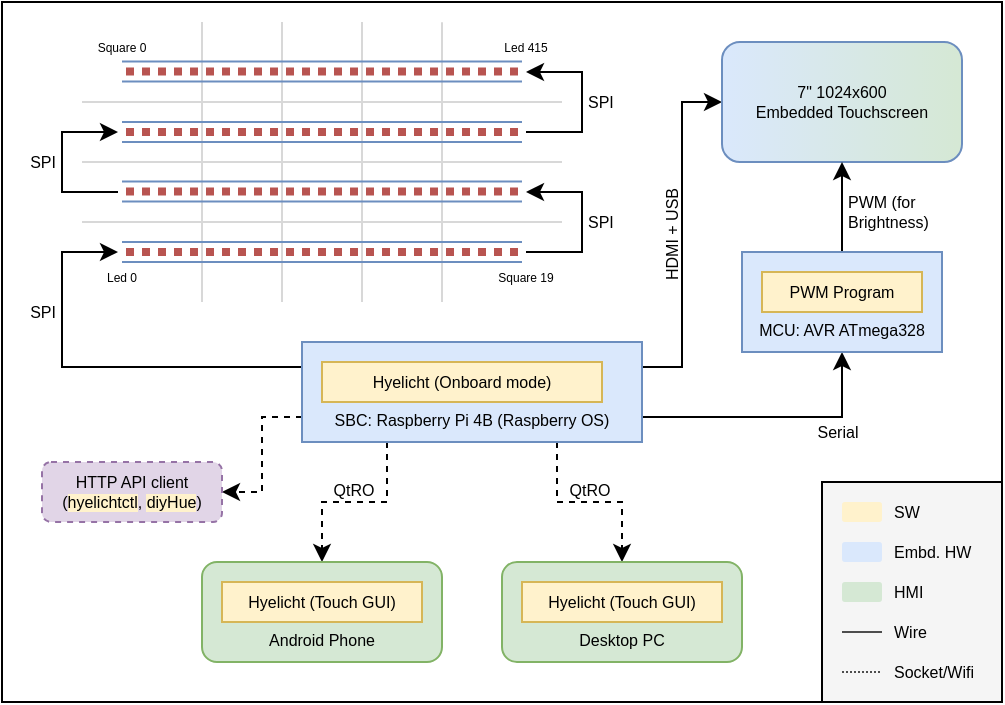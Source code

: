 <mxfile version="16.1.2" type="device"><diagram id="LyWxKvuzPfpBb8tOS2mi" name="Page-1"><mxGraphModel dx="813" dy="440" grid="1" gridSize="10" guides="0" tooltips="1" connect="1" arrows="1" fold="1" page="1" pageScale="1" pageWidth="850" pageHeight="1100" math="0" shadow="0"><root><mxCell id="0"/><mxCell id="1" parent="0"/><mxCell id="tl3am-loVN9S4Spu7k5s-143" value="" style="rounded=0;whiteSpace=wrap;html=1;fontSize=8;movable=1;resizable=1;rotatable=1;deletable=1;editable=1;connectable=1;" parent="1" vertex="1"><mxGeometry x="50" y="150" width="500" height="350" as="geometry"/></mxCell><mxCell id="tl3am-loVN9S4Spu7k5s-65" value="" style="endArrow=none;html=1;rounded=0;strokeColor=#D8D8D8;strokeWidth=1;" parent="1" edge="1"><mxGeometry width="50" height="50" relative="1" as="geometry"><mxPoint x="90" y="200" as="sourcePoint"/><mxPoint x="330" y="200" as="targetPoint"/></mxGeometry></mxCell><mxCell id="tl3am-loVN9S4Spu7k5s-67" value="" style="endArrow=none;html=1;rounded=0;strokeColor=#D8D8D8;strokeWidth=1;" parent="1" edge="1"><mxGeometry width="50" height="50" relative="1" as="geometry"><mxPoint x="90" y="260" as="sourcePoint"/><mxPoint x="330" y="260" as="targetPoint"/></mxGeometry></mxCell><mxCell id="tl3am-loVN9S4Spu7k5s-66" value="" style="endArrow=none;html=1;rounded=0;strokeColor=#D8D8D8;strokeWidth=1;" parent="1" edge="1"><mxGeometry width="50" height="50" relative="1" as="geometry"><mxPoint x="90" y="230" as="sourcePoint"/><mxPoint x="330" y="230" as="targetPoint"/></mxGeometry></mxCell><mxCell id="tl3am-loVN9S4Spu7k5s-68" value="" style="endArrow=none;html=1;rounded=0;strokeColor=#D8D8D8;strokeWidth=1;" parent="1" edge="1"><mxGeometry width="50" height="50" relative="1" as="geometry"><mxPoint x="150" y="300" as="sourcePoint"/><mxPoint x="150" y="160" as="targetPoint"/></mxGeometry></mxCell><mxCell id="tl3am-loVN9S4Spu7k5s-69" value="" style="endArrow=none;html=1;rounded=0;strokeColor=#D8D8D8;strokeWidth=1;" parent="1" edge="1"><mxGeometry width="50" height="50" relative="1" as="geometry"><mxPoint x="190" y="300" as="sourcePoint"/><mxPoint x="190" y="160" as="targetPoint"/></mxGeometry></mxCell><mxCell id="tl3am-loVN9S4Spu7k5s-70" value="" style="endArrow=none;html=1;rounded=0;strokeColor=#D8D8D8;strokeWidth=1;" parent="1" edge="1"><mxGeometry width="50" height="50" relative="1" as="geometry"><mxPoint x="230" y="300" as="sourcePoint"/><mxPoint x="230" y="160" as="targetPoint"/></mxGeometry></mxCell><mxCell id="tl3am-loVN9S4Spu7k5s-71" value="" style="endArrow=none;html=1;rounded=0;strokeColor=#D8D8D8;strokeWidth=1;entryX=0.44;entryY=0.029;entryDx=0;entryDy=0;entryPerimeter=0;" parent="1" edge="1" target="tl3am-loVN9S4Spu7k5s-143"><mxGeometry width="50" height="50" relative="1" as="geometry"><mxPoint x="270" y="300" as="sourcePoint"/><mxPoint x="270" y="170" as="targetPoint"/></mxGeometry></mxCell><mxCell id="tl3am-loVN9S4Spu7k5s-53" value="" style="endArrow=none;html=1;rounded=0;strokeColor=#6C8EBF;" parent="1" edge="1"><mxGeometry width="50" height="50" relative="1" as="geometry"><mxPoint x="110" y="280" as="sourcePoint"/><mxPoint x="310" y="280" as="targetPoint"/></mxGeometry></mxCell><mxCell id="tl3am-loVN9S4Spu7k5s-54" value="" style="endArrow=none;html=1;rounded=0;strokeColor=#6C8EBF;" parent="1" edge="1"><mxGeometry width="50" height="50" relative="1" as="geometry"><mxPoint x="110" y="270" as="sourcePoint"/><mxPoint x="310" y="270" as="targetPoint"/><Array as="points"><mxPoint x="150" y="270"/></Array></mxGeometry></mxCell><mxCell id="tl3am-loVN9S4Spu7k5s-55" value="" style="endArrow=none;dashed=1;html=1;dashPattern=1 1;strokeWidth=4;rounded=0;fillColor=#f8cecc;strokeColor=#b85450;" parent="1" edge="1"><mxGeometry width="50" height="50" relative="1" as="geometry"><mxPoint x="112" y="275" as="sourcePoint"/><mxPoint x="312" y="275" as="targetPoint"/></mxGeometry></mxCell><mxCell id="tl3am-loVN9S4Spu7k5s-72" value="" style="endArrow=none;html=1;rounded=0;strokeColor=#6C8EBF;" parent="1" edge="1"><mxGeometry width="50" height="50" relative="1" as="geometry"><mxPoint x="110" y="249.77" as="sourcePoint"/><mxPoint x="310" y="249.77" as="targetPoint"/></mxGeometry></mxCell><mxCell id="tl3am-loVN9S4Spu7k5s-73" value="" style="endArrow=none;html=1;rounded=0;strokeColor=#6C8EBF;" parent="1" edge="1"><mxGeometry width="50" height="50" relative="1" as="geometry"><mxPoint x="110" y="239.77" as="sourcePoint"/><mxPoint x="310" y="239.77" as="targetPoint"/><Array as="points"><mxPoint x="150" y="239.77"/></Array></mxGeometry></mxCell><mxCell id="tl3am-loVN9S4Spu7k5s-74" value="" style="endArrow=none;dashed=1;html=1;dashPattern=1 1;strokeWidth=4;rounded=0;fillColor=#f8cecc;strokeColor=#b85450;" parent="1" edge="1"><mxGeometry width="50" height="50" relative="1" as="geometry"><mxPoint x="112" y="244.77" as="sourcePoint"/><mxPoint x="312" y="244.77" as="targetPoint"/></mxGeometry></mxCell><mxCell id="tl3am-loVN9S4Spu7k5s-75" value="" style="endArrow=none;html=1;rounded=0;strokeColor=#6C8EBF;" parent="1" edge="1"><mxGeometry width="50" height="50" relative="1" as="geometry"><mxPoint x="110" y="220" as="sourcePoint"/><mxPoint x="310" y="220" as="targetPoint"/></mxGeometry></mxCell><mxCell id="tl3am-loVN9S4Spu7k5s-76" value="" style="endArrow=none;html=1;rounded=0;strokeColor=#6C8EBF;" parent="1" edge="1"><mxGeometry width="50" height="50" relative="1" as="geometry"><mxPoint x="110" y="210" as="sourcePoint"/><mxPoint x="310" y="210" as="targetPoint"/><Array as="points"><mxPoint x="150" y="210"/></Array></mxGeometry></mxCell><mxCell id="tl3am-loVN9S4Spu7k5s-77" value="" style="endArrow=none;dashed=1;html=1;dashPattern=1 1;strokeWidth=4;rounded=0;fillColor=#f8cecc;strokeColor=#b85450;" parent="1" edge="1"><mxGeometry width="50" height="50" relative="1" as="geometry"><mxPoint x="112" y="215" as="sourcePoint"/><mxPoint x="312" y="215" as="targetPoint"/></mxGeometry></mxCell><mxCell id="tl3am-loVN9S4Spu7k5s-78" value="" style="endArrow=none;html=1;rounded=0;strokeColor=#6C8EBF;" parent="1" edge="1"><mxGeometry width="50" height="50" relative="1" as="geometry"><mxPoint x="110" y="189.77" as="sourcePoint"/><mxPoint x="310" y="189.77" as="targetPoint"/></mxGeometry></mxCell><mxCell id="tl3am-loVN9S4Spu7k5s-79" value="" style="endArrow=none;html=1;rounded=0;strokeColor=#6C8EBF;" parent="1" edge="1"><mxGeometry width="50" height="50" relative="1" as="geometry"><mxPoint x="110" y="179.77" as="sourcePoint"/><mxPoint x="310" y="179.77" as="targetPoint"/><Array as="points"><mxPoint x="150" y="179.77"/></Array></mxGeometry></mxCell><mxCell id="tl3am-loVN9S4Spu7k5s-80" value="" style="endArrow=none;dashed=1;html=1;dashPattern=1 1;strokeWidth=4;rounded=0;fillColor=#f8cecc;strokeColor=#b85450;" parent="1" edge="1"><mxGeometry width="50" height="50" relative="1" as="geometry"><mxPoint x="112" y="184.77" as="sourcePoint"/><mxPoint x="312" y="184.77" as="targetPoint"/></mxGeometry></mxCell><mxCell id="tl3am-loVN9S4Spu7k5s-81" value="Square 0" style="text;html=1;strokeColor=none;fillColor=none;align=center;verticalAlign=middle;whiteSpace=wrap;rounded=0;fontSize=6;" parent="1" vertex="1"><mxGeometry x="90" y="168" width="40" height="10" as="geometry"/></mxCell><mxCell id="tl3am-loVN9S4Spu7k5s-82" value="Square 19" style="text;html=1;strokeColor=none;fillColor=none;align=center;verticalAlign=middle;whiteSpace=wrap;rounded=0;fontSize=6;" parent="1" vertex="1"><mxGeometry x="292" y="283" width="40" height="10" as="geometry"/></mxCell><mxCell id="tl3am-loVN9S4Spu7k5s-83" value="Led 0" style="text;html=1;strokeColor=none;fillColor=none;align=center;verticalAlign=middle;whiteSpace=wrap;rounded=0;fontSize=6;" parent="1" vertex="1"><mxGeometry x="90" y="283" width="40" height="10" as="geometry"/></mxCell><mxCell id="tl3am-loVN9S4Spu7k5s-84" value="Led 415" style="text;html=1;strokeColor=none;fillColor=none;align=center;verticalAlign=middle;whiteSpace=wrap;rounded=0;fontSize=6;" parent="1" vertex="1"><mxGeometry x="292" y="168" width="40" height="10" as="geometry"/></mxCell><mxCell id="tl3am-loVN9S4Spu7k5s-103" style="edgeStyle=orthogonalEdgeStyle;rounded=0;orthogonalLoop=1;jettySize=auto;html=1;exitX=1;exitY=0.25;exitDx=0;exitDy=0;entryX=0;entryY=0.5;entryDx=0;entryDy=0;fontSize=8;strokeColor=#000000;strokeWidth=1;" parent="1" source="tl3am-loVN9S4Spu7k5s-85" target="tl3am-loVN9S4Spu7k5s-95" edge="1"><mxGeometry relative="1" as="geometry"/></mxCell><mxCell id="tl3am-loVN9S4Spu7k5s-104" style="edgeStyle=orthogonalEdgeStyle;rounded=0;orthogonalLoop=1;jettySize=auto;html=1;exitX=1;exitY=0.75;exitDx=0;exitDy=0;entryX=0.5;entryY=1;entryDx=0;entryDy=0;fontSize=8;strokeColor=#000000;strokeWidth=1;" parent="1" source="tl3am-loVN9S4Spu7k5s-85" target="tl3am-loVN9S4Spu7k5s-97" edge="1"><mxGeometry relative="1" as="geometry"/></mxCell><mxCell id="tl3am-loVN9S4Spu7k5s-109" style="edgeStyle=orthogonalEdgeStyle;rounded=0;orthogonalLoop=1;jettySize=auto;html=1;exitX=0.25;exitY=1;exitDx=0;exitDy=0;entryX=0.5;entryY=0;entryDx=0;entryDy=0;fontSize=8;strokeColor=#000000;strokeWidth=1;dashed=1;" parent="1" source="tl3am-loVN9S4Spu7k5s-85" target="tl3am-loVN9S4Spu7k5s-106" edge="1"><mxGeometry relative="1" as="geometry"/></mxCell><mxCell id="tl3am-loVN9S4Spu7k5s-110" style="edgeStyle=orthogonalEdgeStyle;rounded=0;orthogonalLoop=1;jettySize=auto;html=1;exitX=0.75;exitY=1;exitDx=0;exitDy=0;fontSize=8;strokeColor=#000000;strokeWidth=1;dashed=1;" parent="1" source="tl3am-loVN9S4Spu7k5s-85" target="tl3am-loVN9S4Spu7k5s-108" edge="1"><mxGeometry relative="1" as="geometry"/></mxCell><mxCell id="tl3am-loVN9S4Spu7k5s-141" style="edgeStyle=orthogonalEdgeStyle;rounded=0;orthogonalLoop=1;jettySize=auto;html=1;exitX=0;exitY=0.75;exitDx=0;exitDy=0;entryX=1;entryY=0.5;entryDx=0;entryDy=0;fontSize=8;strokeColor=#000000;strokeWidth=1;dashed=1;" parent="1" source="tl3am-loVN9S4Spu7k5s-85" target="tl3am-loVN9S4Spu7k5s-140" edge="1"><mxGeometry relative="1" as="geometry"/></mxCell><mxCell id="tl3am-loVN9S4Spu7k5s-151" style="edgeStyle=orthogonalEdgeStyle;rounded=0;orthogonalLoop=1;jettySize=auto;html=1;exitX=0;exitY=0.25;exitDx=0;exitDy=0;fontSize=8;strokeColor=#000000;strokeWidth=1;" parent="1" source="tl3am-loVN9S4Spu7k5s-85" edge="1"><mxGeometry relative="1" as="geometry"><mxPoint x="108" y="275" as="targetPoint"/><mxPoint x="208" y="357.5" as="sourcePoint"/><Array as="points"><mxPoint x="80" y="333"/><mxPoint x="80" y="275"/></Array></mxGeometry></mxCell><mxCell id="tl3am-loVN9S4Spu7k5s-85" value="&lt;div style=&quot;font-size: 8px&quot;&gt;&lt;font style=&quot;font-size: 8px&quot;&gt;&lt;br&gt;&lt;/font&gt;&lt;/div&gt;&lt;div style=&quot;font-size: 8px&quot;&gt;&lt;font style=&quot;font-size: 8px&quot;&gt;&lt;br&gt;&lt;/font&gt;&lt;/div&gt;&lt;div style=&quot;font-size: 8px&quot;&gt;&lt;font style=&quot;font-size: 8px&quot;&gt;&lt;br&gt;&lt;/font&gt;&lt;/div&gt;&lt;div style=&quot;font-size: 8px&quot;&gt;SBC: &lt;font style=&quot;font-size: 8px&quot;&gt;Raspberry Pi 4B (Raspberry OS)&lt;/font&gt;&lt;/div&gt;" style="rounded=0;whiteSpace=wrap;html=1;fontSize=6;fillColor=#dae8fc;strokeColor=#6c8ebf;" parent="1" vertex="1"><mxGeometry x="200" y="320" width="170" height="50" as="geometry"/></mxCell><mxCell id="tl3am-loVN9S4Spu7k5s-95" value="&lt;div style=&quot;font-size: 8px&quot;&gt;&lt;font style=&quot;font-size: 8px&quot;&gt;7&quot; 1024x600&lt;/font&gt;&lt;/div&gt;&lt;div style=&quot;font-size: 8px&quot;&gt;&lt;font style=&quot;font-size: 8px&quot;&gt;Embedded Touchscreen&lt;br&gt;&lt;/font&gt;&lt;/div&gt;" style="rounded=1;whiteSpace=wrap;html=1;fontSize=6;fillColor=#DAE8FC;strokeColor=#6C8EBF;gradientColor=#D5E8D4;gradientDirection=east;" parent="1" vertex="1"><mxGeometry x="410" y="170" width="120" height="60" as="geometry"/></mxCell><mxCell id="tl3am-loVN9S4Spu7k5s-101" style="edgeStyle=orthogonalEdgeStyle;rounded=0;orthogonalLoop=1;jettySize=auto;html=1;exitX=0.5;exitY=0;exitDx=0;exitDy=0;entryX=0.5;entryY=1;entryDx=0;entryDy=0;fontSize=8;strokeColor=#000000;strokeWidth=1;" parent="1" source="tl3am-loVN9S4Spu7k5s-97" target="tl3am-loVN9S4Spu7k5s-95" edge="1"><mxGeometry relative="1" as="geometry"/></mxCell><mxCell id="tl3am-loVN9S4Spu7k5s-97" value="&lt;div style=&quot;font-size: 8px&quot;&gt;&lt;font style=&quot;font-size: 8px&quot;&gt;&lt;br&gt;&lt;/font&gt;&lt;/div&gt;&lt;div style=&quot;font-size: 8px&quot;&gt;&lt;font style=&quot;font-size: 8px&quot;&gt;&lt;br&gt;&lt;/font&gt;&lt;/div&gt;&lt;div style=&quot;font-size: 8px&quot;&gt;&lt;font style=&quot;font-size: 8px&quot;&gt;&lt;br&gt;&lt;/font&gt;&lt;/div&gt;&lt;div style=&quot;font-size: 8px&quot;&gt;&lt;font style=&quot;font-size: 8px&quot;&gt;MCU: &lt;span&gt;AVR ATmega328&lt;/span&gt;&lt;/font&gt;&lt;/div&gt;" style="rounded=0;whiteSpace=wrap;html=1;fontSize=6;fillColor=#dae8fc;strokeColor=#6c8ebf;" parent="1" vertex="1"><mxGeometry x="420" y="275" width="100" height="50" as="geometry"/></mxCell><mxCell id="tl3am-loVN9S4Spu7k5s-106" value="&lt;br&gt;&lt;div&gt;&lt;br&gt;&lt;/div&gt;&lt;div&gt;&lt;br&gt;&lt;/div&gt;&lt;div&gt;Android Phone&lt;/div&gt;" style="rounded=1;whiteSpace=wrap;html=1;fontSize=8;fillColor=#d5e8d4;strokeColor=#82b366;" parent="1" vertex="1"><mxGeometry x="150" y="430" width="120" height="50" as="geometry"/></mxCell><mxCell id="tl3am-loVN9S4Spu7k5s-108" value="&lt;div&gt;&lt;br&gt;&lt;/div&gt;&lt;div&gt;&lt;br&gt;&lt;/div&gt;&lt;div&gt;&lt;br&gt;&lt;/div&gt;&lt;div&gt;Desktop PC&lt;/div&gt;" style="rounded=1;whiteSpace=wrap;html=1;fontSize=8;fillColor=#d5e8d4;strokeColor=#82b366;" parent="1" vertex="1"><mxGeometry x="300" y="430" width="120" height="50" as="geometry"/></mxCell><mxCell id="tl3am-loVN9S4Spu7k5s-111" value="&lt;div&gt;Hyelicht (Onboard mode)&lt;br&gt;&lt;/div&gt;" style="rounded=0;whiteSpace=wrap;html=1;fontSize=8;fillColor=#fff2cc;strokeColor=#d6b656;" parent="1" vertex="1"><mxGeometry x="210" y="330" width="140" height="20" as="geometry"/></mxCell><mxCell id="tl3am-loVN9S4Spu7k5s-112" value="PWM Program" style="rounded=0;whiteSpace=wrap;html=1;fontSize=8;fillColor=#fff2cc;strokeColor=#d6b656;" parent="1" vertex="1"><mxGeometry x="430" y="285" width="80" height="20" as="geometry"/></mxCell><mxCell id="tl3am-loVN9S4Spu7k5s-113" style="edgeStyle=orthogonalEdgeStyle;rounded=0;orthogonalLoop=1;jettySize=auto;html=1;exitX=0.5;exitY=1;exitDx=0;exitDy=0;fontSize=8;strokeColor=#000000;strokeWidth=1;" parent="1" source="tl3am-loVN9S4Spu7k5s-112" target="tl3am-loVN9S4Spu7k5s-112" edge="1"><mxGeometry relative="1" as="geometry"/></mxCell><mxCell id="tl3am-loVN9S4Spu7k5s-114" value="&lt;div&gt;PWM (for&lt;br&gt;&lt;/div&gt;&lt;div&gt;Brightness)&lt;br&gt;&lt;/div&gt;" style="text;html=1;strokeColor=none;fillColor=none;align=left;verticalAlign=middle;whiteSpace=wrap;rounded=0;fontSize=8;" parent="1" vertex="1"><mxGeometry x="471" y="245" width="50" height="19" as="geometry"/></mxCell><mxCell id="tl3am-loVN9S4Spu7k5s-116" value="Serial" style="text;html=1;strokeColor=none;fillColor=none;align=center;verticalAlign=middle;whiteSpace=wrap;rounded=0;fontSize=8;" parent="1" vertex="1"><mxGeometry x="453" y="360" width="30" height="10" as="geometry"/></mxCell><mxCell id="tl3am-loVN9S4Spu7k5s-117" value="HDMI + USB" style="text;html=1;strokeColor=none;fillColor=none;align=center;verticalAlign=middle;whiteSpace=wrap;rounded=0;fontSize=8;direction=west;rotation=270;" parent="1" vertex="1"><mxGeometry x="320" y="261" width="130" height="10" as="geometry"/></mxCell><mxCell id="tl3am-loVN9S4Spu7k5s-119" value="SPI" style="text;html=1;strokeColor=none;fillColor=none;align=right;verticalAlign=middle;whiteSpace=wrap;rounded=0;fontSize=8;" parent="1" vertex="1"><mxGeometry x="59" y="300" width="20" height="10" as="geometry"/></mxCell><mxCell id="tl3am-loVN9S4Spu7k5s-122" value="QtRO" style="text;html=1;strokeColor=none;fillColor=none;align=center;verticalAlign=middle;whiteSpace=wrap;rounded=0;fontSize=8;" parent="1" vertex="1"><mxGeometry x="329" y="389" width="30" height="10" as="geometry"/></mxCell><mxCell id="tl3am-loVN9S4Spu7k5s-125" value="QtRO" style="text;html=1;strokeColor=none;fillColor=none;align=center;verticalAlign=middle;whiteSpace=wrap;rounded=0;fontSize=8;" parent="1" vertex="1"><mxGeometry x="211" y="389" width="30" height="10" as="geometry"/></mxCell><mxCell id="tl3am-loVN9S4Spu7k5s-140" value="&lt;div&gt;HTTP API client&lt;/div&gt;&lt;div&gt;(&lt;span style=&quot;background-color: rgb(255 , 242 , 204)&quot;&gt;hyelichtctl&lt;/span&gt;, &lt;span style=&quot;background-color: rgb(255 , 242 , 204)&quot;&gt;diyHue&lt;/span&gt;)&lt;br&gt;&lt;/div&gt;" style="rounded=1;whiteSpace=wrap;html=1;fontSize=8;fillColor=#e1d5e7;strokeColor=#9673a6;dashed=1;" parent="1" vertex="1"><mxGeometry x="70" y="380" width="90" height="30" as="geometry"/></mxCell><mxCell id="tl3am-loVN9S4Spu7k5s-148" value="Hyelicht (Touch GUI)" style="rounded=0;whiteSpace=wrap;html=1;fontSize=8;fillColor=#fff2cc;strokeColor=#d6b656;" parent="1" vertex="1"><mxGeometry x="160" y="440" width="100" height="20" as="geometry"/></mxCell><mxCell id="tl3am-loVN9S4Spu7k5s-149" value="Hyelicht (Touch GUI)" style="rounded=0;whiteSpace=wrap;html=1;fontSize=8;fillColor=#fff2cc;strokeColor=#d6b656;" parent="1" vertex="1"><mxGeometry x="310" y="440" width="100" height="20" as="geometry"/></mxCell><mxCell id="tl3am-loVN9S4Spu7k5s-157" value="" style="endArrow=classic;html=1;rounded=0;fontSize=8;strokeColor=#000000;strokeWidth=1;" parent="1" edge="1"><mxGeometry width="50" height="50" relative="1" as="geometry"><mxPoint x="312" y="215" as="sourcePoint"/><mxPoint x="312" y="185" as="targetPoint"/><Array as="points"><mxPoint x="340" y="215"/><mxPoint x="340" y="185"/></Array></mxGeometry></mxCell><mxCell id="tl3am-loVN9S4Spu7k5s-158" value="" style="endArrow=classic;html=1;rounded=0;fontSize=8;strokeColor=#000000;strokeWidth=1;" parent="1" edge="1"><mxGeometry width="50" height="50" relative="1" as="geometry"><mxPoint x="312" y="275" as="sourcePoint"/><mxPoint x="312" y="245" as="targetPoint"/><Array as="points"><mxPoint x="340" y="275"/><mxPoint x="340" y="245"/></Array></mxGeometry></mxCell><mxCell id="tl3am-loVN9S4Spu7k5s-159" value="SPI" style="text;html=1;strokeColor=none;fillColor=none;align=left;verticalAlign=middle;whiteSpace=wrap;rounded=0;fontSize=8;" parent="1" vertex="1"><mxGeometry x="341" y="195" width="20" height="10" as="geometry"/></mxCell><mxCell id="tl3am-loVN9S4Spu7k5s-160" value="SPI" style="text;html=1;strokeColor=none;fillColor=none;align=left;verticalAlign=middle;whiteSpace=wrap;rounded=0;fontSize=8;" parent="1" vertex="1"><mxGeometry x="341" y="255" width="20" height="10" as="geometry"/></mxCell><mxCell id="tl3am-loVN9S4Spu7k5s-163" value="" style="endArrow=classic;html=1;rounded=0;fontSize=8;strokeColor=#000000;strokeWidth=1;" parent="1" edge="1"><mxGeometry width="50" height="50" relative="1" as="geometry"><mxPoint x="108" y="245" as="sourcePoint"/><mxPoint x="108" y="215" as="targetPoint"/><Array as="points"><mxPoint x="80" y="245"/><mxPoint x="80" y="215"/></Array></mxGeometry></mxCell><mxCell id="tl3am-loVN9S4Spu7k5s-167" value="SPI" style="text;html=1;strokeColor=none;fillColor=none;align=right;verticalAlign=middle;whiteSpace=wrap;rounded=0;fontSize=8;" parent="1" vertex="1"><mxGeometry x="59" y="225" width="20" height="10" as="geometry"/></mxCell><mxCell id="tl3am-loVN9S4Spu7k5s-191" value="" style="rounded=0;whiteSpace=wrap;html=1;labelBackgroundColor=#FFF2CC;fontSize=8;fillColor=#f5f5f5;gradientDirection=east;strokeColor=default;fontColor=#333333;" parent="1" vertex="1"><mxGeometry x="460" y="390" width="90" height="110" as="geometry"/></mxCell><mxCell id="tl3am-loVN9S4Spu7k5s-136" value="" style="rounded=1;whiteSpace=wrap;html=1;fontSize=8;fillColor=#d5e8d4;strokeColor=none;" parent="1" vertex="1"><mxGeometry x="470" y="440" width="20" height="10" as="geometry"/></mxCell><mxCell id="tl3am-loVN9S4Spu7k5s-137" value="" style="rounded=1;whiteSpace=wrap;html=1;fontSize=8;fillColor=#dae8fc;strokeColor=none;" parent="1" vertex="1"><mxGeometry x="470" y="420" width="20" height="10" as="geometry"/></mxCell><mxCell id="tl3am-loVN9S4Spu7k5s-138" value="HMI" style="text;html=1;strokeColor=none;fillColor=none;align=left;verticalAlign=middle;whiteSpace=wrap;rounded=0;fontSize=8;spacingLeft=4;" parent="1" vertex="1"><mxGeometry x="490" y="440" width="30" height="10" as="geometry"/></mxCell><mxCell id="tl3am-loVN9S4Spu7k5s-169" value="Embd. HW" style="text;html=1;strokeColor=none;fillColor=none;align=left;verticalAlign=middle;whiteSpace=wrap;rounded=0;fontSize=8;spacingLeft=4;" parent="1" vertex="1"><mxGeometry x="490" y="420" width="50" height="10" as="geometry"/></mxCell><mxCell id="tl3am-loVN9S4Spu7k5s-170" value="" style="rounded=1;whiteSpace=wrap;html=1;fontSize=8;fillColor=#fff2cc;strokeColor=none;" parent="1" vertex="1"><mxGeometry x="470" y="400" width="20" height="10" as="geometry"/></mxCell><mxCell id="tl3am-loVN9S4Spu7k5s-171" value="SW" style="text;html=1;strokeColor=none;fillColor=none;align=left;verticalAlign=middle;whiteSpace=wrap;rounded=0;fontSize=8;spacingLeft=4;" parent="1" vertex="1"><mxGeometry x="490" y="400" width="35" height="10" as="geometry"/></mxCell><mxCell id="tl3am-loVN9S4Spu7k5s-180" value="" style="endArrow=none;html=1;rounded=0;dashed=1;dashPattern=1 1;fontSize=8;strokeColor=#4D4D4D;strokeWidth=1;entryX=0;entryY=1;entryDx=0;entryDy=0;" parent="1" edge="1"><mxGeometry width="50" height="50" relative="1" as="geometry"><mxPoint x="470" y="485" as="sourcePoint"/><mxPoint x="490" y="485" as="targetPoint"/></mxGeometry></mxCell><mxCell id="tl3am-loVN9S4Spu7k5s-181" value="Wire" style="text;html=1;strokeColor=none;fillColor=none;align=left;verticalAlign=middle;whiteSpace=wrap;rounded=0;fontSize=8;spacingLeft=4;" parent="1" vertex="1"><mxGeometry x="490" y="460" width="30" height="10" as="geometry"/></mxCell><mxCell id="tl3am-loVN9S4Spu7k5s-182" value="Socket/Wifi" style="text;html=1;strokeColor=none;fillColor=none;align=left;verticalAlign=middle;whiteSpace=wrap;rounded=0;fontSize=8;spacingLeft=4;" parent="1" vertex="1"><mxGeometry x="490" y="480" width="50" height="10" as="geometry"/></mxCell><mxCell id="tl3am-loVN9S4Spu7k5s-183" value="" style="endArrow=none;html=1;rounded=0;fontSize=8;strokeColor=#4D4D4D;strokeWidth=1;entryX=0;entryY=1;entryDx=0;entryDy=0;" parent="1" edge="1"><mxGeometry width="50" height="50" relative="1" as="geometry"><mxPoint x="470" y="465" as="sourcePoint"/><mxPoint x="490" y="465" as="targetPoint"/></mxGeometry></mxCell></root></mxGraphModel></diagram></mxfile>